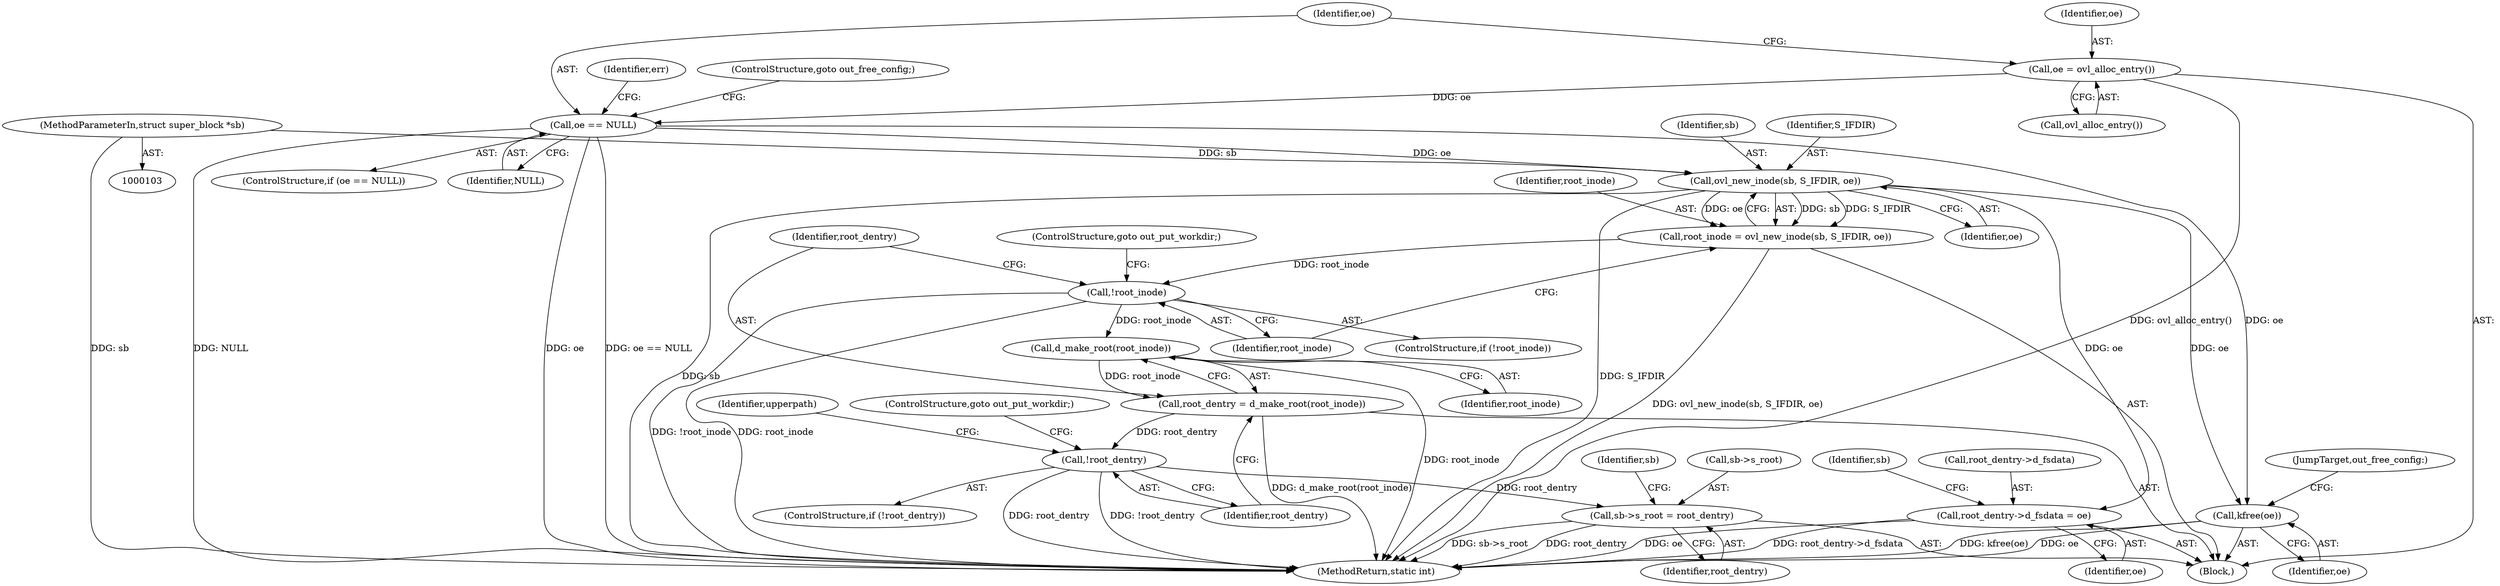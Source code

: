 digraph "0_linux_69c433ed2ecd2d3264efd7afec4439524b319121_0@pointer" {
"1000472" [label="(Call,ovl_new_inode(sb, S_IFDIR, oe))"];
"1000104" [label="(MethodParameterIn,struct super_block *sb)"];
"1000181" [label="(Call,oe == NULL)"];
"1000177" [label="(Call,oe = ovl_alloc_entry())"];
"1000470" [label="(Call,root_inode = ovl_new_inode(sb, S_IFDIR, oe))"];
"1000477" [label="(Call,!root_inode)"];
"1000482" [label="(Call,d_make_root(root_inode))"];
"1000480" [label="(Call,root_dentry = d_make_root(root_inode))"];
"1000485" [label="(Call,!root_dentry)"];
"1000529" [label="(Call,sb->s_root = root_dentry)"];
"1000513" [label="(Call,root_dentry->d_fsdata = oe)"];
"1000569" [label="(Call,kfree(oe))"];
"1000481" [label="(Identifier,root_dentry)"];
"1000182" [label="(Identifier,oe)"];
"1000482" [label="(Call,d_make_root(root_inode))"];
"1000486" [label="(Identifier,root_dentry)"];
"1000490" [label="(Identifier,upperpath)"];
"1000475" [label="(Identifier,oe)"];
"1000570" [label="(Identifier,oe)"];
"1000595" [label="(MethodReturn,static int)"];
"1000473" [label="(Identifier,sb)"];
"1000186" [label="(Identifier,err)"];
"1000177" [label="(Call,oe = ovl_alloc_entry())"];
"1000513" [label="(Call,root_dentry->d_fsdata = oe)"];
"1000478" [label="(Identifier,root_inode)"];
"1000530" [label="(Call,sb->s_root)"];
"1000483" [label="(Identifier,root_inode)"];
"1000487" [label="(ControlStructure,goto out_put_workdir;)"];
"1000180" [label="(ControlStructure,if (oe == NULL))"];
"1000517" [label="(Identifier,oe)"];
"1000104" [label="(MethodParameterIn,struct super_block *sb)"];
"1000485" [label="(Call,!root_dentry)"];
"1000529" [label="(Call,sb->s_root = root_dentry)"];
"1000520" [label="(Identifier,sb)"];
"1000471" [label="(Identifier,root_inode)"];
"1000184" [label="(ControlStructure,goto out_free_config;)"];
"1000474" [label="(Identifier,S_IFDIR)"];
"1000480" [label="(Call,root_dentry = d_make_root(root_inode))"];
"1000536" [label="(Identifier,sb)"];
"1000479" [label="(ControlStructure,goto out_put_workdir;)"];
"1000477" [label="(Call,!root_inode)"];
"1000183" [label="(Identifier,NULL)"];
"1000178" [label="(Identifier,oe)"];
"1000472" [label="(Call,ovl_new_inode(sb, S_IFDIR, oe))"];
"1000107" [label="(Block,)"];
"1000470" [label="(Call,root_inode = ovl_new_inode(sb, S_IFDIR, oe))"];
"1000514" [label="(Call,root_dentry->d_fsdata)"];
"1000476" [label="(ControlStructure,if (!root_inode))"];
"1000179" [label="(Call,ovl_alloc_entry())"];
"1000533" [label="(Identifier,root_dentry)"];
"1000571" [label="(JumpTarget,out_free_config:)"];
"1000484" [label="(ControlStructure,if (!root_dentry))"];
"1000181" [label="(Call,oe == NULL)"];
"1000569" [label="(Call,kfree(oe))"];
"1000472" -> "1000470"  [label="AST: "];
"1000472" -> "1000475"  [label="CFG: "];
"1000473" -> "1000472"  [label="AST: "];
"1000474" -> "1000472"  [label="AST: "];
"1000475" -> "1000472"  [label="AST: "];
"1000470" -> "1000472"  [label="CFG: "];
"1000472" -> "1000595"  [label="DDG: S_IFDIR"];
"1000472" -> "1000595"  [label="DDG: sb"];
"1000472" -> "1000470"  [label="DDG: sb"];
"1000472" -> "1000470"  [label="DDG: S_IFDIR"];
"1000472" -> "1000470"  [label="DDG: oe"];
"1000104" -> "1000472"  [label="DDG: sb"];
"1000181" -> "1000472"  [label="DDG: oe"];
"1000472" -> "1000513"  [label="DDG: oe"];
"1000472" -> "1000569"  [label="DDG: oe"];
"1000104" -> "1000103"  [label="AST: "];
"1000104" -> "1000595"  [label="DDG: sb"];
"1000181" -> "1000180"  [label="AST: "];
"1000181" -> "1000183"  [label="CFG: "];
"1000182" -> "1000181"  [label="AST: "];
"1000183" -> "1000181"  [label="AST: "];
"1000184" -> "1000181"  [label="CFG: "];
"1000186" -> "1000181"  [label="CFG: "];
"1000181" -> "1000595"  [label="DDG: oe"];
"1000181" -> "1000595"  [label="DDG: oe == NULL"];
"1000181" -> "1000595"  [label="DDG: NULL"];
"1000177" -> "1000181"  [label="DDG: oe"];
"1000181" -> "1000569"  [label="DDG: oe"];
"1000177" -> "1000107"  [label="AST: "];
"1000177" -> "1000179"  [label="CFG: "];
"1000178" -> "1000177"  [label="AST: "];
"1000179" -> "1000177"  [label="AST: "];
"1000182" -> "1000177"  [label="CFG: "];
"1000177" -> "1000595"  [label="DDG: ovl_alloc_entry()"];
"1000470" -> "1000107"  [label="AST: "];
"1000471" -> "1000470"  [label="AST: "];
"1000478" -> "1000470"  [label="CFG: "];
"1000470" -> "1000595"  [label="DDG: ovl_new_inode(sb, S_IFDIR, oe)"];
"1000470" -> "1000477"  [label="DDG: root_inode"];
"1000477" -> "1000476"  [label="AST: "];
"1000477" -> "1000478"  [label="CFG: "];
"1000478" -> "1000477"  [label="AST: "];
"1000479" -> "1000477"  [label="CFG: "];
"1000481" -> "1000477"  [label="CFG: "];
"1000477" -> "1000595"  [label="DDG: !root_inode"];
"1000477" -> "1000595"  [label="DDG: root_inode"];
"1000477" -> "1000482"  [label="DDG: root_inode"];
"1000482" -> "1000480"  [label="AST: "];
"1000482" -> "1000483"  [label="CFG: "];
"1000483" -> "1000482"  [label="AST: "];
"1000480" -> "1000482"  [label="CFG: "];
"1000482" -> "1000595"  [label="DDG: root_inode"];
"1000482" -> "1000480"  [label="DDG: root_inode"];
"1000480" -> "1000107"  [label="AST: "];
"1000481" -> "1000480"  [label="AST: "];
"1000486" -> "1000480"  [label="CFG: "];
"1000480" -> "1000595"  [label="DDG: d_make_root(root_inode)"];
"1000480" -> "1000485"  [label="DDG: root_dentry"];
"1000485" -> "1000484"  [label="AST: "];
"1000485" -> "1000486"  [label="CFG: "];
"1000486" -> "1000485"  [label="AST: "];
"1000487" -> "1000485"  [label="CFG: "];
"1000490" -> "1000485"  [label="CFG: "];
"1000485" -> "1000595"  [label="DDG: root_dentry"];
"1000485" -> "1000595"  [label="DDG: !root_dentry"];
"1000485" -> "1000529"  [label="DDG: root_dentry"];
"1000529" -> "1000107"  [label="AST: "];
"1000529" -> "1000533"  [label="CFG: "];
"1000530" -> "1000529"  [label="AST: "];
"1000533" -> "1000529"  [label="AST: "];
"1000536" -> "1000529"  [label="CFG: "];
"1000529" -> "1000595"  [label="DDG: root_dentry"];
"1000529" -> "1000595"  [label="DDG: sb->s_root"];
"1000513" -> "1000107"  [label="AST: "];
"1000513" -> "1000517"  [label="CFG: "];
"1000514" -> "1000513"  [label="AST: "];
"1000517" -> "1000513"  [label="AST: "];
"1000520" -> "1000513"  [label="CFG: "];
"1000513" -> "1000595"  [label="DDG: root_dentry->d_fsdata"];
"1000513" -> "1000595"  [label="DDG: oe"];
"1000569" -> "1000107"  [label="AST: "];
"1000569" -> "1000570"  [label="CFG: "];
"1000570" -> "1000569"  [label="AST: "];
"1000571" -> "1000569"  [label="CFG: "];
"1000569" -> "1000595"  [label="DDG: kfree(oe)"];
"1000569" -> "1000595"  [label="DDG: oe"];
}
